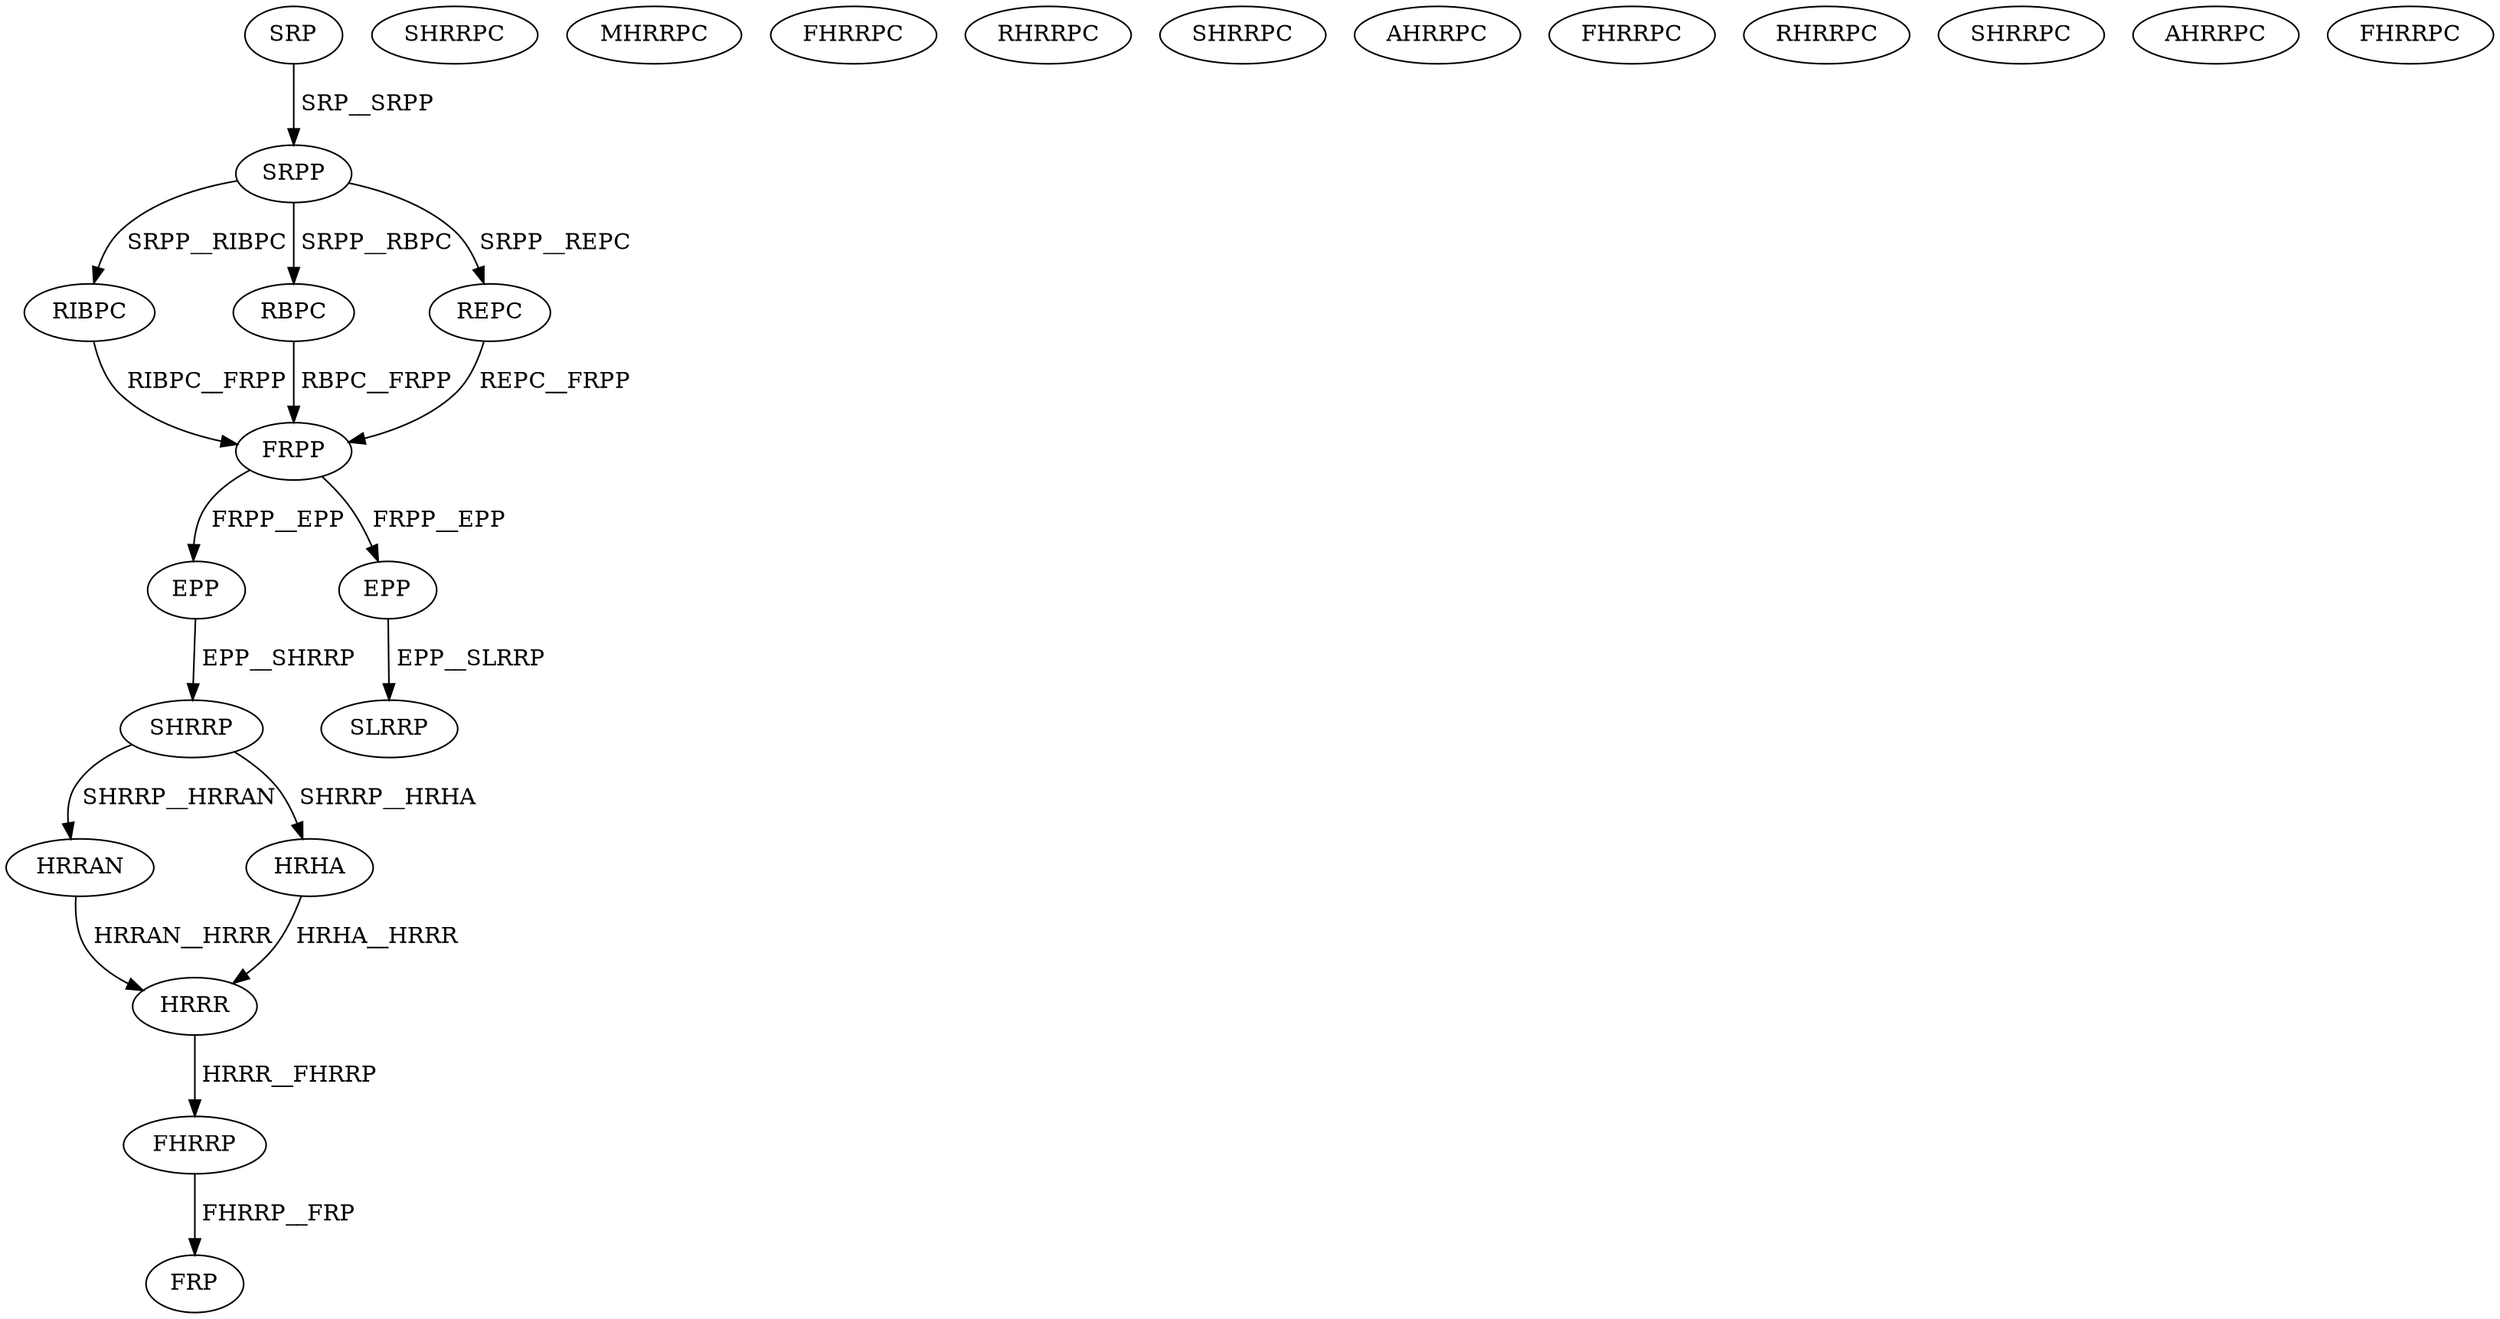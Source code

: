 digraph G { 
1 [label="SRP",color=black,fontcolor=black];
2 [label="SRPP",color=black,fontcolor=black];
3 [label="RIBPC",color=black,fontcolor=black];
4 [label="RBPC",color=black,fontcolor=black];
5 [label="REPC",color=black,fontcolor=black];
6 [label="FRPP",color=black,fontcolor=black];
7 [label="EPP",color=black,fontcolor=black];
8 [label="SHRRP",color=black,fontcolor=black];
9 [label="HRRAN",color=black,fontcolor=black];
10 [label="SHRRPC",color=black,fontcolor=black];
11 [label="MHRRPC",color=black,fontcolor=black];
12 [label="HRHA",color=black,fontcolor=black];
13 [label="FHRRPC",color=black,fontcolor=black];
14 [label="RHRRPC",color=black,fontcolor=black];
15 [label="SHRRPC",color=black,fontcolor=black];
16 [label="AHRRPC",color=black,fontcolor=black];
17 [label="FHRRPC",color=black,fontcolor=black];
18 [label="RHRRPC",color=black,fontcolor=black];
19 [label="SHRRPC",color=black,fontcolor=black];
20 [label="AHRRPC",color=black,fontcolor=black];
21 [label="FHRRPC",color=black,fontcolor=black];
22 [label="HRRR",color=black,fontcolor=black];
23 [label="FHRRP",color=black,fontcolor=black];
24 [label="FRP",color=black,fontcolor=black];
25 [label="EPP",color=black,fontcolor=black];
26 [label="SLRRP",color=black,fontcolor=black];
1->2[label=" SRP__SRPP",color=black,fontcolor=black];
2->3[label=" SRPP__RIBPC",color=black,fontcolor=black];
2->4[label=" SRPP__RBPC",color=black,fontcolor=black];
2->5[label=" SRPP__REPC",color=black,fontcolor=black];
3->6[label=" RIBPC__FRPP",color=black,fontcolor=black];
4->6[label=" RBPC__FRPP",color=black,fontcolor=black];
5->6[label=" REPC__FRPP",color=black,fontcolor=black];
6->7[label=" FRPP__EPP",color=black,fontcolor=black];
6->25[label=" FRPP__EPP",color=black,fontcolor=black];
7->8[label=" EPP__SHRRP",color=black,fontcolor=black];
8->9[label=" SHRRP__HRRAN",color=black,fontcolor=black];
8->12[label=" SHRRP__HRHA",color=black,fontcolor=black];
9->22[label=" HRRAN__HRRR",color=black,fontcolor=black];
12->22[label=" HRHA__HRRR",color=black,fontcolor=black];
22->23[label=" HRRR__FHRRP",color=black,fontcolor=black];
23->24[label=" FHRRP__FRP",color=black,fontcolor=black];
25->26[label=" EPP__SLRRP",color=black,fontcolor=black];
}
